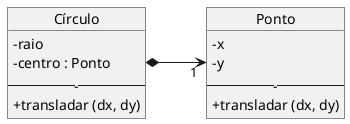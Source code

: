 @startuml mod02ima04
skinparam classAttributeIconSize 0
object "Círculo" as ce
object "Ponto" as po
left to right direction
ce : - raio
ce : - centro : Ponto
ce : -----
ce : + transladar (dx, dy)
po : - x
po : - y
po : -----
po : + transladar (dx, dy)
ce *--> "1"po
@enduml